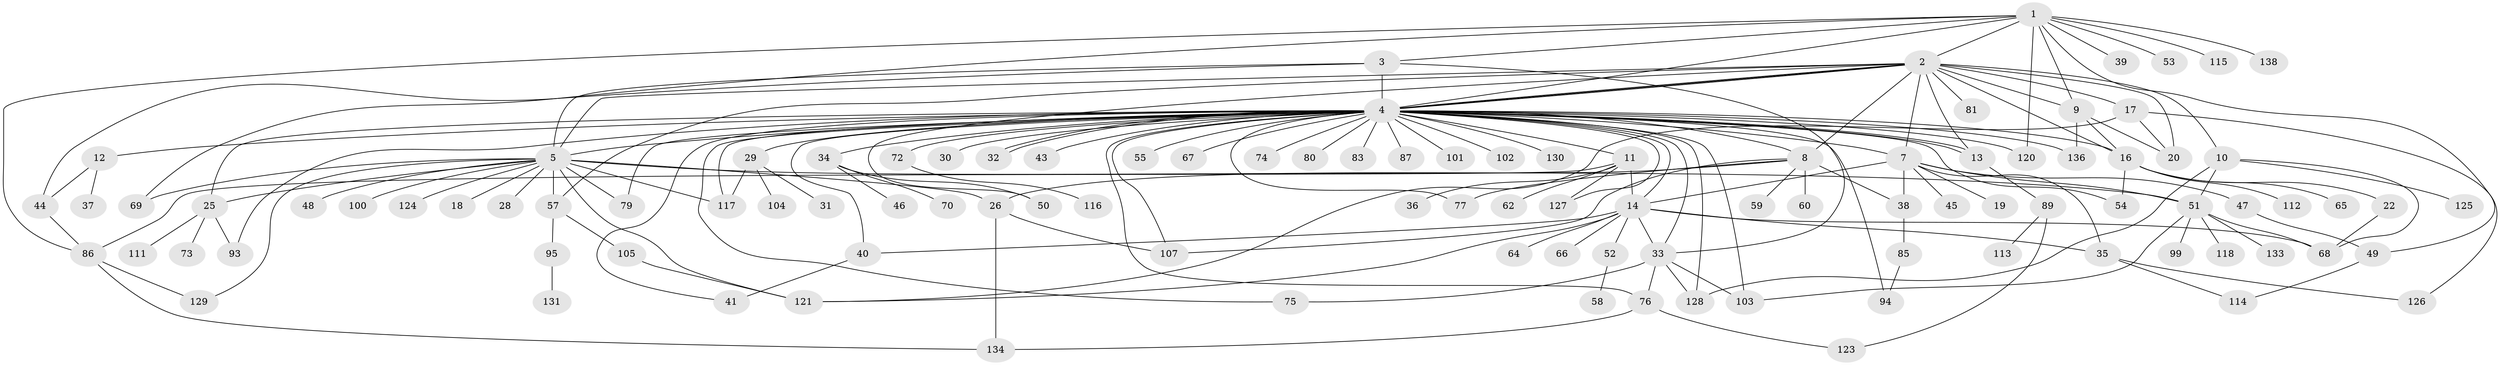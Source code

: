 // original degree distribution, {11: 0.007246376811594203, 15: 0.007246376811594203, 5: 0.036231884057971016, 49: 0.007246376811594203, 18: 0.007246376811594203, 4: 0.07971014492753623, 8: 0.021739130434782608, 6: 0.028985507246376812, 3: 0.15217391304347827, 9: 0.007246376811594203, 2: 0.2463768115942029, 1: 0.391304347826087, 10: 0.007246376811594203}
// Generated by graph-tools (version 1.1) at 2025/41/03/06/25 10:41:51]
// undirected, 108 vertices, 172 edges
graph export_dot {
graph [start="1"]
  node [color=gray90,style=filled];
  1 [super="+6"];
  2 [super="+24"];
  3;
  4 [super="+27"];
  5 [super="+63"];
  7 [super="+23"];
  8 [super="+15"];
  9 [super="+132"];
  10;
  11 [super="+106"];
  12;
  13;
  14 [super="+21"];
  16 [super="+110"];
  17 [super="+56"];
  18 [super="+137"];
  19;
  20 [super="+88"];
  22 [super="+42"];
  25 [super="+61"];
  26 [super="+71"];
  28;
  29;
  30;
  31;
  32;
  33 [super="+84"];
  34 [super="+122"];
  35 [super="+78"];
  36;
  37;
  38;
  39;
  40 [super="+98"];
  41;
  43;
  44;
  45;
  46;
  47;
  48;
  49 [super="+108"];
  50;
  51 [super="+96"];
  52;
  53;
  54;
  55;
  57 [super="+82"];
  58;
  59;
  60;
  62;
  64;
  65;
  66;
  67;
  68;
  69;
  70;
  72;
  73 [super="+119"];
  74;
  75;
  76 [super="+90"];
  77 [super="+92"];
  79;
  80;
  81;
  83 [super="+135"];
  85 [super="+97"];
  86 [super="+109"];
  87;
  89 [super="+91"];
  93;
  94;
  95;
  99;
  100;
  101;
  102;
  103;
  104;
  105;
  107;
  111;
  112;
  113;
  114;
  115;
  116;
  117;
  118;
  120;
  121;
  123;
  124;
  125;
  126;
  127;
  128;
  129;
  130;
  131;
  133;
  134;
  136;
  138;
  1 -- 2;
  1 -- 3;
  1 -- 4 [weight=2];
  1 -- 9;
  1 -- 39;
  1 -- 49;
  1 -- 53;
  1 -- 69;
  1 -- 115;
  1 -- 138;
  1 -- 120;
  1 -- 86;
  2 -- 4;
  2 -- 4;
  2 -- 4;
  2 -- 5;
  2 -- 7;
  2 -- 8;
  2 -- 9;
  2 -- 10;
  2 -- 13;
  2 -- 17;
  2 -- 20;
  2 -- 50;
  2 -- 57;
  2 -- 16;
  2 -- 81;
  3 -- 5;
  3 -- 33;
  3 -- 44;
  3 -- 4;
  4 -- 5;
  4 -- 7;
  4 -- 8;
  4 -- 11 [weight=2];
  4 -- 12;
  4 -- 13;
  4 -- 13;
  4 -- 16;
  4 -- 25;
  4 -- 29;
  4 -- 30;
  4 -- 32;
  4 -- 32;
  4 -- 33;
  4 -- 34;
  4 -- 41;
  4 -- 54;
  4 -- 55;
  4 -- 67;
  4 -- 72;
  4 -- 74;
  4 -- 75;
  4 -- 77 [weight=2];
  4 -- 79;
  4 -- 80;
  4 -- 83;
  4 -- 87;
  4 -- 93;
  4 -- 94;
  4 -- 101;
  4 -- 102;
  4 -- 103;
  4 -- 107;
  4 -- 117;
  4 -- 127;
  4 -- 128;
  4 -- 130;
  4 -- 136;
  4 -- 120;
  4 -- 43;
  4 -- 14;
  4 -- 40;
  4 -- 76;
  5 -- 18;
  5 -- 26;
  5 -- 28;
  5 -- 48;
  5 -- 51;
  5 -- 57;
  5 -- 69;
  5 -- 79;
  5 -- 100;
  5 -- 117;
  5 -- 121;
  5 -- 124;
  5 -- 129;
  5 -- 25;
  7 -- 19;
  7 -- 35;
  7 -- 38;
  7 -- 47;
  7 -- 51;
  7 -- 45;
  7 -- 14;
  8 -- 26;
  8 -- 107;
  8 -- 77;
  8 -- 59;
  8 -- 60;
  8 -- 38;
  9 -- 16;
  9 -- 136;
  9 -- 20;
  10 -- 51;
  10 -- 68;
  10 -- 125;
  10 -- 128;
  11 -- 14;
  11 -- 36;
  11 -- 62;
  11 -- 86;
  11 -- 127;
  12 -- 37;
  12 -- 44;
  13 -- 89;
  14 -- 64;
  14 -- 66;
  14 -- 35;
  14 -- 68;
  14 -- 40;
  14 -- 52;
  14 -- 121;
  14 -- 33;
  16 -- 22;
  16 -- 54;
  16 -- 65;
  16 -- 112;
  17 -- 20;
  17 -- 121;
  17 -- 126;
  22 -- 68;
  25 -- 93;
  25 -- 73;
  25 -- 111;
  26 -- 107;
  26 -- 134;
  29 -- 31;
  29 -- 104;
  29 -- 117;
  33 -- 75;
  33 -- 76;
  33 -- 103;
  33 -- 128;
  34 -- 46;
  34 -- 50;
  34 -- 70;
  35 -- 126;
  35 -- 114;
  38 -- 85;
  40 -- 41;
  44 -- 86;
  47 -- 49;
  49 -- 114;
  51 -- 68;
  51 -- 99;
  51 -- 118;
  51 -- 133;
  51 -- 103;
  52 -- 58;
  57 -- 95;
  57 -- 105;
  72 -- 116;
  76 -- 123;
  76 -- 134;
  85 -- 94;
  86 -- 134;
  86 -- 129;
  89 -- 123;
  89 -- 113;
  95 -- 131;
  105 -- 121;
}
